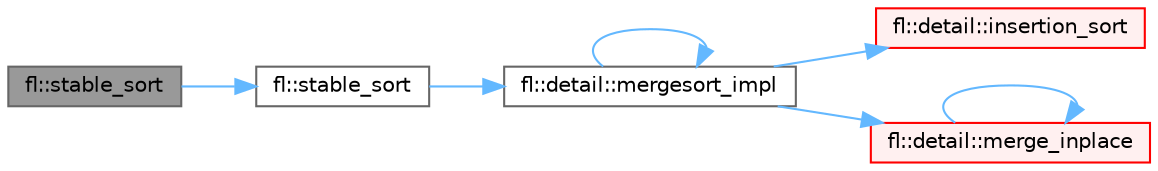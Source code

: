 digraph "fl::stable_sort"
{
 // INTERACTIVE_SVG=YES
 // LATEX_PDF_SIZE
  bgcolor="transparent";
  edge [fontname=Helvetica,fontsize=10,labelfontname=Helvetica,labelfontsize=10];
  node [fontname=Helvetica,fontsize=10,shape=box,height=0.2,width=0.4];
  rankdir="LR";
  Node1 [id="Node000001",label="fl::stable_sort",height=0.2,width=0.4,color="gray40", fillcolor="grey60", style="filled", fontcolor="black",tooltip=" "];
  Node1 -> Node2 [id="edge1_Node000001_Node000002",color="steelblue1",style="solid",tooltip=" "];
  Node2 [id="Node000002",label="fl::stable_sort",height=0.2,width=0.4,color="grey40", fillcolor="white", style="filled",URL="$d4/d36/namespacefl_ac55807b49c5bea2b60e924c234cf1660.html#ac55807b49c5bea2b60e924c234cf1660",tooltip=" "];
  Node2 -> Node3 [id="edge2_Node000002_Node000003",color="steelblue1",style="solid",tooltip=" "];
  Node3 [id="Node000003",label="fl::detail::mergesort_impl",height=0.2,width=0.4,color="grey40", fillcolor="white", style="filled",URL="$df/d9e/namespacefl_1_1detail_afdaa67dc83e168943ee28a7f9264b40b.html#afdaa67dc83e168943ee28a7f9264b40b",tooltip=" "];
  Node3 -> Node4 [id="edge3_Node000003_Node000004",color="steelblue1",style="solid",tooltip=" "];
  Node4 [id="Node000004",label="fl::detail::insertion_sort",height=0.2,width=0.4,color="red", fillcolor="#FFF0F0", style="filled",URL="$df/d9e/namespacefl_1_1detail_a8c04f3c3d6b52c20a5d2916afb4ad50b.html#a8c04f3c3d6b52c20a5d2916afb4ad50b",tooltip=" "];
  Node3 -> Node6 [id="edge4_Node000003_Node000006",color="steelblue1",style="solid",tooltip=" "];
  Node6 [id="Node000006",label="fl::detail::merge_inplace",height=0.2,width=0.4,color="red", fillcolor="#FFF0F0", style="filled",URL="$df/d9e/namespacefl_1_1detail_a55b345d477f1f03e93dacafec6e4acf8.html#a55b345d477f1f03e93dacafec6e4acf8",tooltip=" "];
  Node6 -> Node6 [id="edge5_Node000006_Node000006",color="steelblue1",style="solid",tooltip=" "];
  Node3 -> Node3 [id="edge6_Node000003_Node000003",color="steelblue1",style="solid",tooltip=" "];
}
